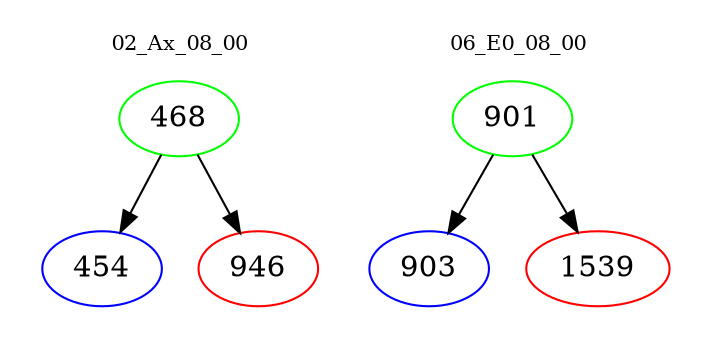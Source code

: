 digraph{
subgraph cluster_0 {
color = white
label = "02_Ax_08_00";
fontsize=10;
T0_468 [label="468", color="green"]
T0_468 -> T0_454 [color="black"]
T0_454 [label="454", color="blue"]
T0_468 -> T0_946 [color="black"]
T0_946 [label="946", color="red"]
}
subgraph cluster_1 {
color = white
label = "06_E0_08_00";
fontsize=10;
T1_901 [label="901", color="green"]
T1_901 -> T1_903 [color="black"]
T1_903 [label="903", color="blue"]
T1_901 -> T1_1539 [color="black"]
T1_1539 [label="1539", color="red"]
}
}
